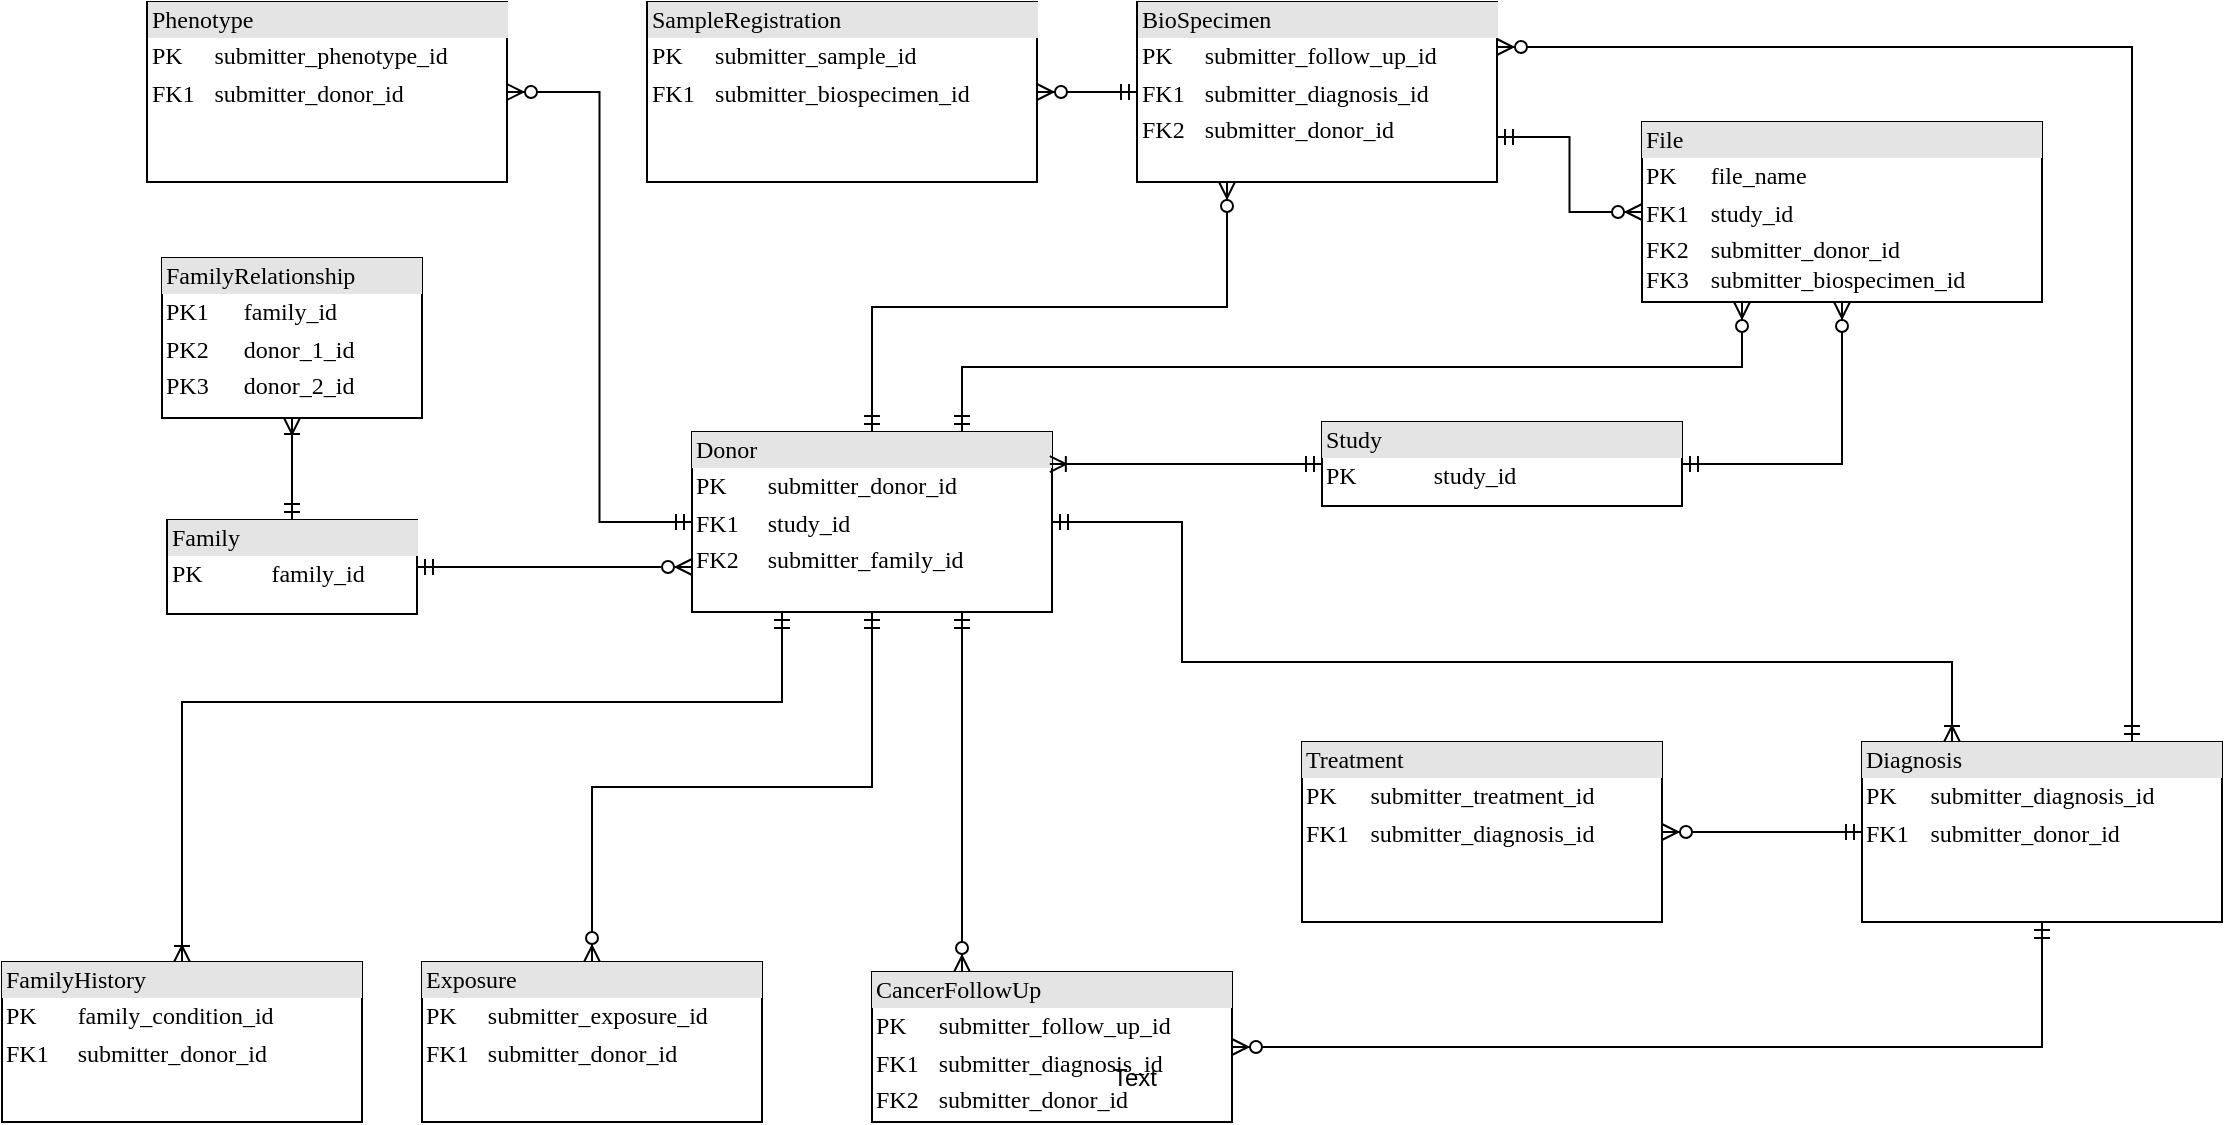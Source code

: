 <mxfile version="13.0.3" type="device"><diagram name="Page-1" id="2ca16b54-16f6-2749-3443-fa8db7711227"><mxGraphModel dx="1422" dy="816" grid="1" gridSize="10" guides="1" tooltips="1" connect="1" arrows="1" fold="1" page="1" pageScale="1" pageWidth="1100" pageHeight="850" background="#ffffff" math="0" shadow="0"><root><mxCell id="0"/><mxCell id="1" parent="0"/><mxCell id="FAwOY_bKVsWVAhsiOjs4-12" style="edgeStyle=orthogonalEdgeStyle;rounded=0;orthogonalLoop=1;jettySize=auto;html=1;exitX=0.25;exitY=1;exitDx=0;exitDy=0;startArrow=ERmandOne;startFill=0;endArrow=ERoneToMany;endFill=0;" parent="1" source="2ed32ef02a7f4228-1" target="FAwOY_bKVsWVAhsiOjs4-8" edge="1"><mxGeometry relative="1" as="geometry"><Array as="points"><mxPoint x="480" y="450"/><mxPoint x="180" y="450"/></Array></mxGeometry></mxCell><mxCell id="FAwOY_bKVsWVAhsiOjs4-14" style="edgeStyle=orthogonalEdgeStyle;rounded=0;orthogonalLoop=1;jettySize=auto;html=1;exitX=1;exitY=0.5;exitDx=0;exitDy=0;startArrow=ERmandOne;startFill=0;endArrow=ERoneToMany;endFill=0;entryX=0.25;entryY=0;entryDx=0;entryDy=0;" parent="1" source="2ed32ef02a7f4228-1" target="FAwOY_bKVsWVAhsiOjs4-13" edge="1"><mxGeometry relative="1" as="geometry"><Array as="points"><mxPoint x="680" y="360"/><mxPoint x="680" y="430"/><mxPoint x="1065" y="430"/></Array></mxGeometry></mxCell><mxCell id="FAwOY_bKVsWVAhsiOjs4-18" style="edgeStyle=orthogonalEdgeStyle;rounded=0;orthogonalLoop=1;jettySize=auto;html=1;exitX=0.75;exitY=1;exitDx=0;exitDy=0;entryX=0.25;entryY=0;entryDx=0;entryDy=0;startArrow=ERmandOne;startFill=0;endArrow=ERzeroToMany;endFill=1;" parent="1" source="2ed32ef02a7f4228-1" target="FAwOY_bKVsWVAhsiOjs4-16" edge="1"><mxGeometry relative="1" as="geometry"><Array as="points"><mxPoint x="570" y="550"/><mxPoint x="570" y="550"/></Array></mxGeometry></mxCell><mxCell id="FAwOY_bKVsWVAhsiOjs4-23" style="edgeStyle=orthogonalEdgeStyle;rounded=0;orthogonalLoop=1;jettySize=auto;html=1;exitX=0.5;exitY=1;exitDx=0;exitDy=0;startArrow=ERmandOne;startFill=0;endArrow=ERzeroToMany;endFill=1;" parent="1" source="2ed32ef02a7f4228-1" target="FAwOY_bKVsWVAhsiOjs4-22" edge="1"><mxGeometry relative="1" as="geometry"/></mxCell><mxCell id="FAwOY_bKVsWVAhsiOjs4-26" style="edgeStyle=orthogonalEdgeStyle;rounded=0;orthogonalLoop=1;jettySize=auto;html=1;exitX=0;exitY=0.5;exitDx=0;exitDy=0;entryX=1;entryY=0.5;entryDx=0;entryDy=0;startArrow=ERmandOne;startFill=0;endArrow=ERzeroToMany;endFill=1;" parent="1" source="2ed32ef02a7f4228-1" target="FAwOY_bKVsWVAhsiOjs4-25" edge="1"><mxGeometry relative="1" as="geometry"/></mxCell><mxCell id="FAwOY_bKVsWVAhsiOjs4-29" style="edgeStyle=orthogonalEdgeStyle;rounded=0;orthogonalLoop=1;jettySize=auto;html=1;exitX=0.5;exitY=0;exitDx=0;exitDy=0;entryX=0.25;entryY=1;entryDx=0;entryDy=0;startArrow=ERmandOne;startFill=0;endArrow=ERzeroToMany;endFill=1;" parent="1" source="2ed32ef02a7f4228-1" target="FAwOY_bKVsWVAhsiOjs4-28" edge="1"><mxGeometry relative="1" as="geometry"/></mxCell><mxCell id="FAwOY_bKVsWVAhsiOjs4-45" style="edgeStyle=orthogonalEdgeStyle;rounded=0;jumpStyle=arc;orthogonalLoop=1;jettySize=auto;html=1;exitX=0.75;exitY=0;exitDx=0;exitDy=0;entryX=0.25;entryY=1;entryDx=0;entryDy=0;startArrow=ERmandOne;startFill=0;endArrow=ERzeroToMany;endFill=1;" parent="1" source="2ed32ef02a7f4228-1" target="FAwOY_bKVsWVAhsiOjs4-42" edge="1"><mxGeometry relative="1" as="geometry"/></mxCell><mxCell id="2ed32ef02a7f4228-1" value="&lt;div style=&quot;box-sizing: border-box ; width: 100% ; background: #e4e4e4 ; padding: 2px&quot;&gt;Donor&lt;/div&gt;&lt;table style=&quot;width: 100% ; font-size: 1em&quot; cellpadding=&quot;2&quot; cellspacing=&quot;0&quot;&gt;&lt;tbody&gt;&lt;tr&gt;&lt;td&gt;PK&lt;/td&gt;&lt;td&gt;submitter_donor_id&lt;/td&gt;&lt;/tr&gt;&lt;tr&gt;&lt;td&gt;FK1&lt;/td&gt;&lt;td&gt;study_id&lt;/td&gt;&lt;/tr&gt;&lt;tr&gt;&lt;td&gt;FK2&lt;/td&gt;&lt;td&gt;submitter_family_id&lt;/td&gt;&lt;/tr&gt;&lt;/tbody&gt;&lt;/table&gt;" style="verticalAlign=top;align=left;overflow=fill;html=1;rounded=0;shadow=0;comic=0;labelBackgroundColor=none;strokeWidth=1;fontFamily=Verdana;fontSize=12" parent="1" vertex="1"><mxGeometry x="435" y="315" width="180" height="90" as="geometry"/></mxCell><mxCell id="FAwOY_bKVsWVAhsiOjs4-46" style="edgeStyle=orthogonalEdgeStyle;rounded=0;jumpStyle=arc;orthogonalLoop=1;jettySize=auto;html=1;exitX=1;exitY=0.5;exitDx=0;exitDy=0;entryX=0.5;entryY=1;entryDx=0;entryDy=0;startArrow=ERmandOne;startFill=0;endArrow=ERzeroToMany;endFill=1;" parent="1" source="2ed32ef02a7f4228-5" target="FAwOY_bKVsWVAhsiOjs4-42" edge="1"><mxGeometry relative="1" as="geometry"><Array as="points"><mxPoint x="1010" y="331"/></Array></mxGeometry></mxCell><mxCell id="2ed32ef02a7f4228-5" value="&lt;div style=&quot;box-sizing: border-box ; width: 100% ; background: #e4e4e4 ; padding: 2px&quot;&gt;Study&lt;/div&gt;&lt;table style=&quot;width: 100% ; font-size: 1em&quot; cellpadding=&quot;2&quot; cellspacing=&quot;0&quot;&gt;&lt;tbody&gt;&lt;tr&gt;&lt;td&gt;PK&lt;/td&gt;&lt;td&gt;study_id&lt;/td&gt;&lt;/tr&gt;&lt;/tbody&gt;&lt;/table&gt;" style="verticalAlign=top;align=left;overflow=fill;html=1;rounded=0;shadow=0;comic=0;labelBackgroundColor=none;strokeWidth=1;fontFamily=Verdana;fontSize=12" parent="1" vertex="1"><mxGeometry x="750" y="310" width="180" height="42" as="geometry"/></mxCell><mxCell id="2ed32ef02a7f4228-13" value="" style="edgeStyle=orthogonalEdgeStyle;html=1;endArrow=ERoneToMany;startArrow=ERmandOne;labelBackgroundColor=none;fontFamily=Verdana;fontSize=12;align=left;exitX=0;exitY=0.5;entryX=0.994;entryY=0.178;exitDx=0;exitDy=0;entryDx=0;entryDy=0;entryPerimeter=0;rounded=0;" parent="1" source="2ed32ef02a7f4228-5" target="2ed32ef02a7f4228-1" edge="1"><mxGeometry width="100" height="100" relative="1" as="geometry"><mxPoint x="715" y="560" as="sourcePoint"/><mxPoint x="615" y="660" as="targetPoint"/></mxGeometry></mxCell><mxCell id="FAwOY_bKVsWVAhsiOjs4-2" style="edgeStyle=orthogonalEdgeStyle;rounded=0;orthogonalLoop=1;jettySize=auto;html=1;exitX=1;exitY=0.5;exitDx=0;exitDy=0;startArrow=ERmandOne;startFill=0;endArrow=ERzeroToMany;endFill=1;entryX=0;entryY=0.75;entryDx=0;entryDy=0;" parent="1" source="FAwOY_bKVsWVAhsiOjs4-1" target="2ed32ef02a7f4228-1" edge="1"><mxGeometry relative="1" as="geometry"/></mxCell><mxCell id="FAwOY_bKVsWVAhsiOjs4-5" style="edgeStyle=orthogonalEdgeStyle;rounded=0;orthogonalLoop=1;jettySize=auto;html=1;startArrow=ERmandOne;startFill=0;endArrow=ERoneToMany;endFill=0;" parent="1" source="FAwOY_bKVsWVAhsiOjs4-1" target="FAwOY_bKVsWVAhsiOjs4-4" edge="1"><mxGeometry relative="1" as="geometry"/></mxCell><mxCell id="FAwOY_bKVsWVAhsiOjs4-1" value="&lt;div style=&quot;box-sizing: border-box ; width: 100% ; background: rgb(228 , 228 , 228) ; padding: 2px&quot;&gt;Family&lt;/div&gt;&lt;table cellpadding=&quot;2&quot; cellspacing=&quot;0&quot; style=&quot;font-size: 1em ; width: 180px&quot;&gt;&lt;tbody&gt;&lt;tr&gt;&lt;td&gt;PK&lt;/td&gt;&lt;td&gt;family_id&lt;/td&gt;&lt;/tr&gt;&lt;tr&gt;&lt;td&gt;&lt;br&gt;&lt;/td&gt;&lt;td&gt;&lt;br&gt;&lt;/td&gt;&lt;/tr&gt;&lt;/tbody&gt;&lt;/table&gt;" style="verticalAlign=top;align=left;overflow=fill;html=1;rounded=0;shadow=0;comic=0;labelBackgroundColor=none;strokeWidth=1;fontFamily=Verdana;fontSize=12" parent="1" vertex="1"><mxGeometry x="172.5" y="359" width="125" height="47" as="geometry"/></mxCell><mxCell id="FAwOY_bKVsWVAhsiOjs4-4" value="&lt;div style=&quot;box-sizing: border-box ; width: 100% ; background: #e4e4e4 ; padding: 2px&quot;&gt;FamilyRelationship&lt;/div&gt;&lt;table style=&quot;width: 100% ; font-size: 1em&quot; cellpadding=&quot;2&quot; cellspacing=&quot;0&quot;&gt;&lt;tbody&gt;&lt;tr&gt;&lt;td&gt;PK1&lt;/td&gt;&lt;td&gt;family_id&lt;/td&gt;&lt;/tr&gt;&lt;tr&gt;&lt;td&gt;PK2&lt;/td&gt;&lt;td&gt;donor_1_id&lt;/td&gt;&lt;/tr&gt;&lt;tr&gt;&lt;td&gt;PK3&lt;/td&gt;&lt;td&gt;donor_2_id&lt;/td&gt;&lt;/tr&gt;&lt;/tbody&gt;&lt;/table&gt;" style="verticalAlign=top;align=left;overflow=fill;html=1;rounded=0;shadow=0;comic=0;labelBackgroundColor=none;strokeWidth=1;fontFamily=Verdana;fontSize=12" parent="1" vertex="1"><mxGeometry x="170" y="228" width="130" height="80" as="geometry"/></mxCell><mxCell id="FAwOY_bKVsWVAhsiOjs4-8" value="&lt;div style=&quot;box-sizing: border-box ; width: 100% ; background: rgb(228 , 228 , 228) ; padding: 2px&quot;&gt;FamilyHistory&lt;/div&gt;&lt;table cellpadding=&quot;2&quot; cellspacing=&quot;0&quot; style=&quot;font-size: 1em ; width: 180px&quot;&gt;&lt;tbody&gt;&lt;tr&gt;&lt;td&gt;PK&lt;/td&gt;&lt;td&gt;family_condition_id&lt;/td&gt;&lt;/tr&gt;&lt;tr&gt;&lt;td&gt;FK1&lt;/td&gt;&lt;td&gt;submitter_donor_id&lt;/td&gt;&lt;/tr&gt;&lt;/tbody&gt;&lt;/table&gt;" style="verticalAlign=top;align=left;overflow=fill;html=1;rounded=0;shadow=0;comic=0;labelBackgroundColor=none;strokeWidth=1;fontFamily=Verdana;fontSize=12" parent="1" vertex="1"><mxGeometry x="90" y="580" width="180" height="80" as="geometry"/></mxCell><mxCell id="FAwOY_bKVsWVAhsiOjs4-19" style="edgeStyle=orthogonalEdgeStyle;rounded=0;orthogonalLoop=1;jettySize=auto;html=1;exitX=0.5;exitY=1;exitDx=0;exitDy=0;startArrow=ERmandOne;startFill=0;endArrow=ERzeroToMany;endFill=1;entryX=1;entryY=0.5;entryDx=0;entryDy=0;" parent="1" source="FAwOY_bKVsWVAhsiOjs4-13" target="FAwOY_bKVsWVAhsiOjs4-16" edge="1"><mxGeometry relative="1" as="geometry"/></mxCell><mxCell id="FAwOY_bKVsWVAhsiOjs4-30" style="edgeStyle=orthogonalEdgeStyle;rounded=0;orthogonalLoop=1;jettySize=auto;html=1;exitX=0.75;exitY=0;exitDx=0;exitDy=0;entryX=1;entryY=0.25;entryDx=0;entryDy=0;startArrow=ERmandOne;startFill=0;endArrow=ERzeroToMany;endFill=1;" parent="1" source="FAwOY_bKVsWVAhsiOjs4-13" target="FAwOY_bKVsWVAhsiOjs4-28" edge="1"><mxGeometry relative="1" as="geometry"><Array as="points"><mxPoint x="1155" y="123"/></Array></mxGeometry></mxCell><mxCell id="FAwOY_bKVsWVAhsiOjs4-40" style="edgeStyle=orthogonalEdgeStyle;rounded=0;jumpStyle=arc;orthogonalLoop=1;jettySize=auto;html=1;exitX=0;exitY=0.5;exitDx=0;exitDy=0;entryX=1;entryY=0.5;entryDx=0;entryDy=0;startArrow=ERmandOne;startFill=0;endArrow=ERzeroToMany;endFill=1;" parent="1" source="FAwOY_bKVsWVAhsiOjs4-13" target="FAwOY_bKVsWVAhsiOjs4-38" edge="1"><mxGeometry relative="1" as="geometry"/></mxCell><mxCell id="FAwOY_bKVsWVAhsiOjs4-13" value="&lt;div style=&quot;box-sizing: border-box ; width: 100% ; background: rgb(228 , 228 , 228) ; padding: 2px&quot;&gt;Diagnosis&lt;/div&gt;&lt;table style=&quot;width: 100% ; font-size: 1em&quot; cellpadding=&quot;2&quot; cellspacing=&quot;0&quot;&gt;&lt;tbody&gt;&lt;tr&gt;&lt;td&gt;PK&lt;/td&gt;&lt;td&gt;submitter_diagnosis_id&lt;/td&gt;&lt;/tr&gt;&lt;tr&gt;&lt;td&gt;FK1&lt;/td&gt;&lt;td&gt;submitter_donor_id&lt;br&gt;&lt;/td&gt;&lt;/tr&gt;&lt;tr&gt;&lt;td&gt;&lt;br&gt;&lt;/td&gt;&lt;td&gt;&lt;br&gt;&lt;/td&gt;&lt;/tr&gt;&lt;/tbody&gt;&lt;/table&gt;" style="verticalAlign=top;align=left;overflow=fill;html=1;rounded=0;shadow=0;comic=0;labelBackgroundColor=none;strokeWidth=1;fontFamily=Verdana;fontSize=12" parent="1" vertex="1"><mxGeometry x="1020" y="470" width="180" height="90" as="geometry"/></mxCell><mxCell id="FAwOY_bKVsWVAhsiOjs4-16" value="&lt;div style=&quot;box-sizing: border-box ; width: 100% ; background: rgb(228 , 228 , 228) ; padding: 2px&quot;&gt;CancerFollowUp&lt;/div&gt;&lt;table style=&quot;width: 100% ; font-size: 1em&quot; cellpadding=&quot;2&quot; cellspacing=&quot;0&quot;&gt;&lt;tbody&gt;&lt;tr&gt;&lt;td&gt;PK&lt;/td&gt;&lt;td&gt;submitter_follow_up_id&lt;/td&gt;&lt;/tr&gt;&lt;tr&gt;&lt;td&gt;FK1&lt;/td&gt;&lt;td&gt;submitter_diagnosis_id&lt;br&gt;&lt;/td&gt;&lt;/tr&gt;&lt;tr&gt;&lt;td&gt;FK2&lt;br&gt;&lt;br&gt;&lt;/td&gt;&lt;td&gt;submitter_donor_id&lt;br&gt;&amp;nbsp;&lt;br&gt;&lt;/td&gt;&lt;/tr&gt;&lt;/tbody&gt;&lt;/table&gt;" style="verticalAlign=top;align=left;overflow=fill;html=1;rounded=0;shadow=0;comic=0;labelBackgroundColor=none;strokeWidth=1;fontFamily=Verdana;fontSize=12" parent="1" vertex="1"><mxGeometry x="525" y="585" width="180" height="75" as="geometry"/></mxCell><mxCell id="tfzCq-oaF3VpEXcNouz7-2" value="Text" style="text;html=1;align=center;verticalAlign=middle;resizable=0;points=[];autosize=1;" vertex="1" parent="FAwOY_bKVsWVAhsiOjs4-16"><mxGeometry x="111" y="43" width="40" height="20" as="geometry"/></mxCell><mxCell id="FAwOY_bKVsWVAhsiOjs4-22" value="&lt;div style=&quot;box-sizing: border-box ; width: 100% ; background: rgb(228 , 228 , 228) ; padding: 2px&quot;&gt;Exposure&lt;/div&gt;&lt;table style=&quot;width: 100% ; font-size: 1em&quot; cellpadding=&quot;2&quot; cellspacing=&quot;0&quot;&gt;&lt;tbody&gt;&lt;tr&gt;&lt;td&gt;PK&lt;/td&gt;&lt;td&gt;submitter_exposure_id&lt;/td&gt;&lt;/tr&gt;&lt;tr&gt;&lt;td&gt;FK1&lt;/td&gt;&lt;td&gt;submitter_donor_id&lt;br&gt;&lt;/td&gt;&lt;/tr&gt;&lt;tr&gt;&lt;td&gt;&lt;br&gt;&lt;/td&gt;&lt;td&gt;&lt;br&gt;&lt;/td&gt;&lt;/tr&gt;&lt;/tbody&gt;&lt;/table&gt;" style="verticalAlign=top;align=left;overflow=fill;html=1;rounded=0;shadow=0;comic=0;labelBackgroundColor=none;strokeWidth=1;fontFamily=Verdana;fontSize=12" parent="1" vertex="1"><mxGeometry x="300" y="580" width="170" height="80" as="geometry"/></mxCell><mxCell id="FAwOY_bKVsWVAhsiOjs4-25" value="&lt;div style=&quot;box-sizing: border-box ; width: 100% ; background: rgb(228 , 228 , 228) ; padding: 2px&quot;&gt;Phenotype&lt;/div&gt;&lt;table style=&quot;width: 100% ; font-size: 1em&quot; cellpadding=&quot;2&quot; cellspacing=&quot;0&quot;&gt;&lt;tbody&gt;&lt;tr&gt;&lt;td&gt;PK&lt;/td&gt;&lt;td&gt;submitter_phenotype_id&lt;/td&gt;&lt;/tr&gt;&lt;tr&gt;&lt;td&gt;FK1&lt;/td&gt;&lt;td&gt;submitter_donor_id&lt;/td&gt;&lt;/tr&gt;&lt;tr&gt;&lt;td&gt;&lt;/td&gt;&lt;td&gt;&lt;br&gt;&lt;/td&gt;&lt;/tr&gt;&lt;/tbody&gt;&lt;/table&gt;" style="verticalAlign=top;align=left;overflow=fill;html=1;rounded=0;shadow=0;comic=0;labelBackgroundColor=none;strokeWidth=1;fontFamily=Verdana;fontSize=12" parent="1" vertex="1"><mxGeometry x="162.5" y="100" width="180" height="90" as="geometry"/></mxCell><mxCell id="FAwOY_bKVsWVAhsiOjs4-36" style="edgeStyle=orthogonalEdgeStyle;rounded=0;orthogonalLoop=1;jettySize=auto;html=1;exitX=0;exitY=0.5;exitDx=0;exitDy=0;startArrow=ERmandOne;startFill=0;endArrow=ERzeroToMany;endFill=1;" parent="1" source="FAwOY_bKVsWVAhsiOjs4-28" target="FAwOY_bKVsWVAhsiOjs4-33" edge="1"><mxGeometry relative="1" as="geometry"/></mxCell><mxCell id="FAwOY_bKVsWVAhsiOjs4-44" style="edgeStyle=orthogonalEdgeStyle;rounded=0;jumpStyle=arc;orthogonalLoop=1;jettySize=auto;html=1;exitX=1;exitY=0.75;exitDx=0;exitDy=0;entryX=0;entryY=0.5;entryDx=0;entryDy=0;startArrow=ERmandOne;startFill=0;endArrow=ERzeroToMany;endFill=1;" parent="1" source="FAwOY_bKVsWVAhsiOjs4-28" target="FAwOY_bKVsWVAhsiOjs4-42" edge="1"><mxGeometry relative="1" as="geometry"/></mxCell><mxCell id="FAwOY_bKVsWVAhsiOjs4-28" value="&lt;div style=&quot;box-sizing: border-box ; width: 100% ; background: rgb(228 , 228 , 228) ; padding: 2px&quot;&gt;BioSpecimen&lt;/div&gt;&lt;table style=&quot;width: 100% ; font-size: 1em&quot; cellpadding=&quot;2&quot; cellspacing=&quot;0&quot;&gt;&lt;tbody&gt;&lt;tr&gt;&lt;td&gt;PK&lt;/td&gt;&lt;td&gt;submitter_follow_up_id&lt;/td&gt;&lt;/tr&gt;&lt;tr&gt;&lt;td&gt;FK1&lt;/td&gt;&lt;td&gt;submitter_diagnosis_id&lt;br&gt;&lt;/td&gt;&lt;/tr&gt;&lt;tr&gt;&lt;td&gt;FK2&lt;br&gt;&lt;br&gt;&lt;/td&gt;&lt;td&gt;submitter_donor_id&amp;nbsp;&lt;br&gt;&lt;br&gt;&lt;/td&gt;&lt;/tr&gt;&lt;/tbody&gt;&lt;/table&gt;" style="verticalAlign=top;align=left;overflow=fill;html=1;rounded=0;shadow=0;comic=0;labelBackgroundColor=none;strokeWidth=1;fontFamily=Verdana;fontSize=12" parent="1" vertex="1"><mxGeometry x="657.5" y="100" width="180" height="90" as="geometry"/></mxCell><mxCell id="FAwOY_bKVsWVAhsiOjs4-33" value="&lt;div style=&quot;box-sizing: border-box ; width: 100% ; background: rgb(228 , 228 , 228) ; padding: 2px&quot;&gt;SampleRegistration&lt;/div&gt;&lt;table style=&quot;width: 100% ; font-size: 1em&quot; cellpadding=&quot;2&quot; cellspacing=&quot;0&quot;&gt;&lt;tbody&gt;&lt;tr&gt;&lt;td&gt;PK&lt;/td&gt;&lt;td&gt;submitter_sample_id&lt;/td&gt;&lt;/tr&gt;&lt;tr&gt;&lt;td&gt;FK1&lt;/td&gt;&lt;td&gt;submitter_biospecimen_id&lt;br&gt;&lt;/td&gt;&lt;/tr&gt;&lt;tr&gt;&lt;td&gt;&lt;br&gt;&lt;br&gt;&lt;/td&gt;&lt;td&gt;&lt;br&gt;&lt;br&gt;&lt;/td&gt;&lt;/tr&gt;&lt;/tbody&gt;&lt;/table&gt;" style="verticalAlign=top;align=left;overflow=fill;html=1;rounded=0;shadow=0;comic=0;labelBackgroundColor=none;strokeWidth=1;fontFamily=Verdana;fontSize=12" parent="1" vertex="1"><mxGeometry x="412.5" y="100" width="195" height="90" as="geometry"/></mxCell><mxCell id="FAwOY_bKVsWVAhsiOjs4-38" value="&lt;div style=&quot;box-sizing: border-box ; width: 100% ; background: rgb(228 , 228 , 228) ; padding: 2px&quot;&gt;Treatment&lt;/div&gt;&lt;table style=&quot;width: 100% ; font-size: 1em&quot; cellpadding=&quot;2&quot; cellspacing=&quot;0&quot;&gt;&lt;tbody&gt;&lt;tr&gt;&lt;td&gt;PK&lt;/td&gt;&lt;td&gt;submitter_treatment_id&lt;/td&gt;&lt;/tr&gt;&lt;tr&gt;&lt;td&gt;FK1&lt;/td&gt;&lt;td&gt;submitter_diagnosis_id&lt;br&gt;&lt;/td&gt;&lt;/tr&gt;&lt;tr&gt;&lt;td&gt;&lt;br&gt;&lt;br&gt;&lt;/td&gt;&lt;td&gt;&lt;br&gt;&lt;br&gt;&lt;/td&gt;&lt;/tr&gt;&lt;/tbody&gt;&lt;/table&gt;" style="verticalAlign=top;align=left;overflow=fill;html=1;rounded=0;shadow=0;comic=0;labelBackgroundColor=none;strokeWidth=1;fontFamily=Verdana;fontSize=12" parent="1" vertex="1"><mxGeometry x="740" y="470" width="180" height="90" as="geometry"/></mxCell><mxCell id="FAwOY_bKVsWVAhsiOjs4-42" value="&lt;div style=&quot;box-sizing: border-box ; width: 100% ; background: #e4e4e4 ; padding: 2px&quot;&gt;File&lt;/div&gt;&lt;table style=&quot;width: 100% ; font-size: 1em&quot; cellpadding=&quot;2&quot; cellspacing=&quot;0&quot;&gt;&lt;tbody&gt;&lt;tr&gt;&lt;td&gt;PK&lt;/td&gt;&lt;td&gt;file_name&lt;/td&gt;&lt;/tr&gt;&lt;tr&gt;&lt;td&gt;FK1&lt;/td&gt;&lt;td&gt;study_id&lt;/td&gt;&lt;/tr&gt;&lt;tr&gt;&lt;td&gt;FK2&lt;br&gt;FK3&lt;/td&gt;&lt;td&gt;submitter_donor_id&lt;br&gt;submitter_biospecimen_id&lt;/td&gt;&lt;/tr&gt;&lt;/tbody&gt;&lt;/table&gt;" style="verticalAlign=top;align=left;overflow=fill;html=1;rounded=0;shadow=0;comic=0;labelBackgroundColor=none;strokeWidth=1;fontFamily=Verdana;fontSize=12" parent="1" vertex="1"><mxGeometry x="910" y="160" width="200" height="90" as="geometry"/></mxCell></root></mxGraphModel></diagram></mxfile>
